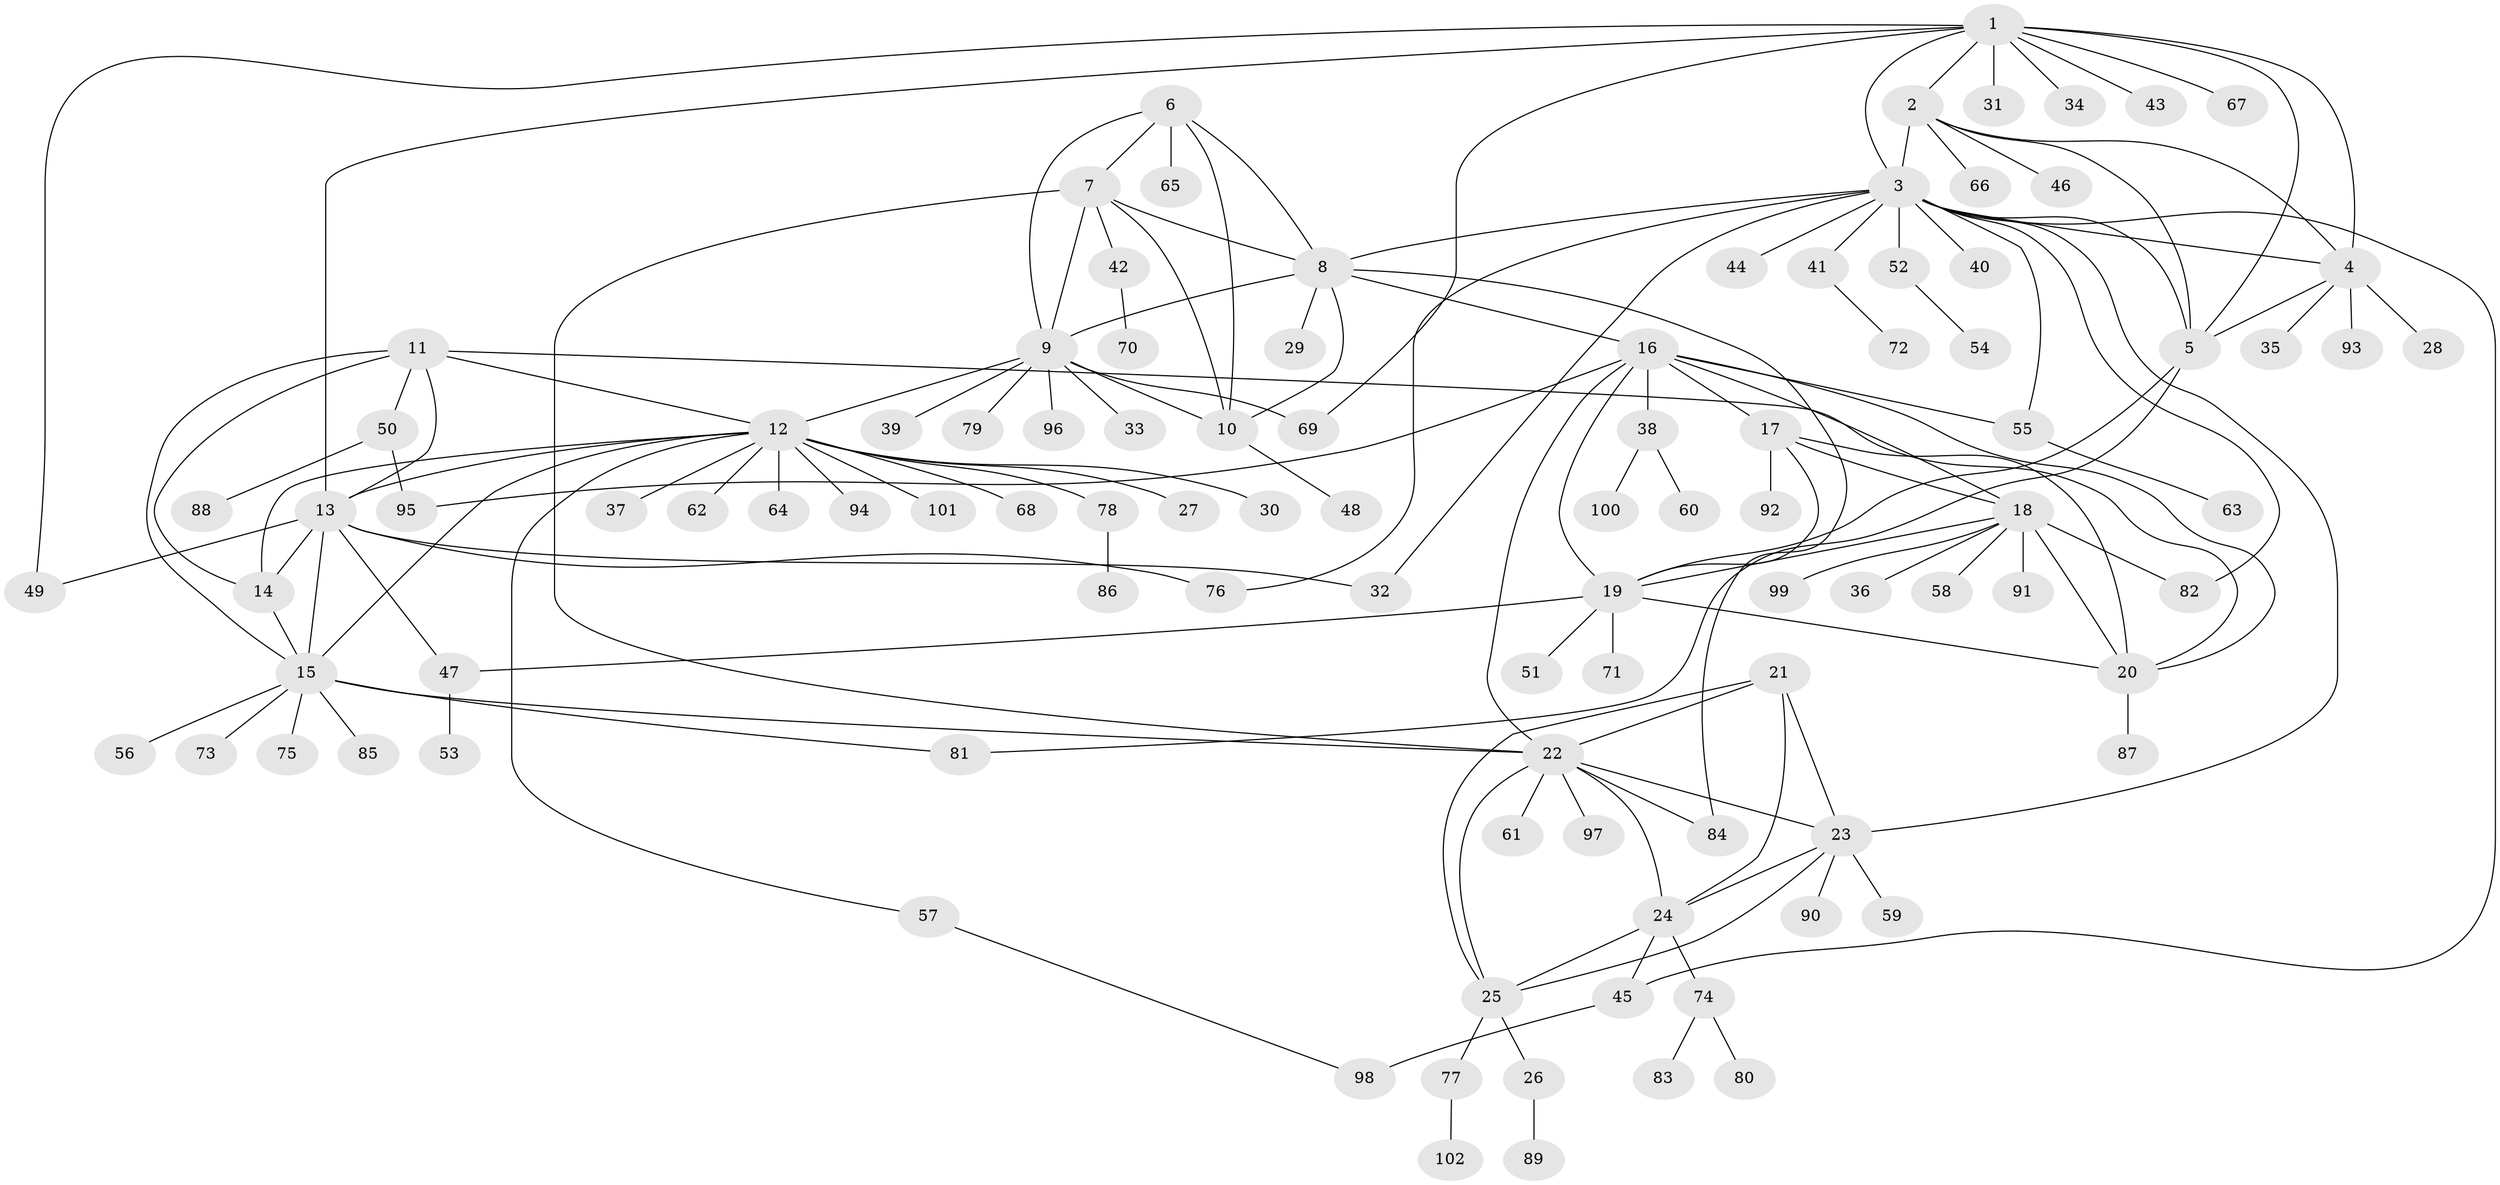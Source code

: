 // Generated by graph-tools (version 1.1) at 2025/16/03/09/25 04:16:11]
// undirected, 102 vertices, 149 edges
graph export_dot {
graph [start="1"]
  node [color=gray90,style=filled];
  1;
  2;
  3;
  4;
  5;
  6;
  7;
  8;
  9;
  10;
  11;
  12;
  13;
  14;
  15;
  16;
  17;
  18;
  19;
  20;
  21;
  22;
  23;
  24;
  25;
  26;
  27;
  28;
  29;
  30;
  31;
  32;
  33;
  34;
  35;
  36;
  37;
  38;
  39;
  40;
  41;
  42;
  43;
  44;
  45;
  46;
  47;
  48;
  49;
  50;
  51;
  52;
  53;
  54;
  55;
  56;
  57;
  58;
  59;
  60;
  61;
  62;
  63;
  64;
  65;
  66;
  67;
  68;
  69;
  70;
  71;
  72;
  73;
  74;
  75;
  76;
  77;
  78;
  79;
  80;
  81;
  82;
  83;
  84;
  85;
  86;
  87;
  88;
  89;
  90;
  91;
  92;
  93;
  94;
  95;
  96;
  97;
  98;
  99;
  100;
  101;
  102;
  1 -- 2;
  1 -- 3;
  1 -- 4;
  1 -- 5;
  1 -- 13;
  1 -- 31;
  1 -- 34;
  1 -- 43;
  1 -- 49;
  1 -- 67;
  1 -- 69;
  2 -- 3;
  2 -- 4;
  2 -- 5;
  2 -- 46;
  2 -- 66;
  3 -- 4;
  3 -- 5;
  3 -- 8;
  3 -- 23;
  3 -- 32;
  3 -- 40;
  3 -- 41;
  3 -- 44;
  3 -- 45;
  3 -- 52;
  3 -- 55;
  3 -- 76;
  3 -- 82;
  4 -- 5;
  4 -- 28;
  4 -- 35;
  4 -- 93;
  5 -- 19;
  5 -- 81;
  6 -- 7;
  6 -- 8;
  6 -- 9;
  6 -- 10;
  6 -- 65;
  7 -- 8;
  7 -- 9;
  7 -- 10;
  7 -- 22;
  7 -- 42;
  8 -- 9;
  8 -- 10;
  8 -- 16;
  8 -- 29;
  8 -- 84;
  9 -- 10;
  9 -- 12;
  9 -- 33;
  9 -- 39;
  9 -- 69;
  9 -- 79;
  9 -- 96;
  10 -- 48;
  11 -- 12;
  11 -- 13;
  11 -- 14;
  11 -- 15;
  11 -- 20;
  11 -- 50;
  12 -- 13;
  12 -- 14;
  12 -- 15;
  12 -- 27;
  12 -- 30;
  12 -- 37;
  12 -- 57;
  12 -- 62;
  12 -- 64;
  12 -- 68;
  12 -- 78;
  12 -- 94;
  12 -- 101;
  13 -- 14;
  13 -- 15;
  13 -- 32;
  13 -- 47;
  13 -- 49;
  13 -- 76;
  14 -- 15;
  15 -- 22;
  15 -- 56;
  15 -- 73;
  15 -- 75;
  15 -- 81;
  15 -- 85;
  16 -- 17;
  16 -- 18;
  16 -- 19;
  16 -- 20;
  16 -- 22;
  16 -- 38;
  16 -- 55;
  16 -- 95;
  17 -- 18;
  17 -- 19;
  17 -- 20;
  17 -- 92;
  18 -- 19;
  18 -- 20;
  18 -- 36;
  18 -- 58;
  18 -- 82;
  18 -- 91;
  18 -- 99;
  19 -- 20;
  19 -- 47;
  19 -- 51;
  19 -- 71;
  20 -- 87;
  21 -- 22;
  21 -- 23;
  21 -- 24;
  21 -- 25;
  22 -- 23;
  22 -- 24;
  22 -- 25;
  22 -- 61;
  22 -- 84;
  22 -- 97;
  23 -- 24;
  23 -- 25;
  23 -- 59;
  23 -- 90;
  24 -- 25;
  24 -- 45;
  24 -- 74;
  25 -- 26;
  25 -- 77;
  26 -- 89;
  38 -- 60;
  38 -- 100;
  41 -- 72;
  42 -- 70;
  45 -- 98;
  47 -- 53;
  50 -- 88;
  50 -- 95;
  52 -- 54;
  55 -- 63;
  57 -- 98;
  74 -- 80;
  74 -- 83;
  77 -- 102;
  78 -- 86;
}
